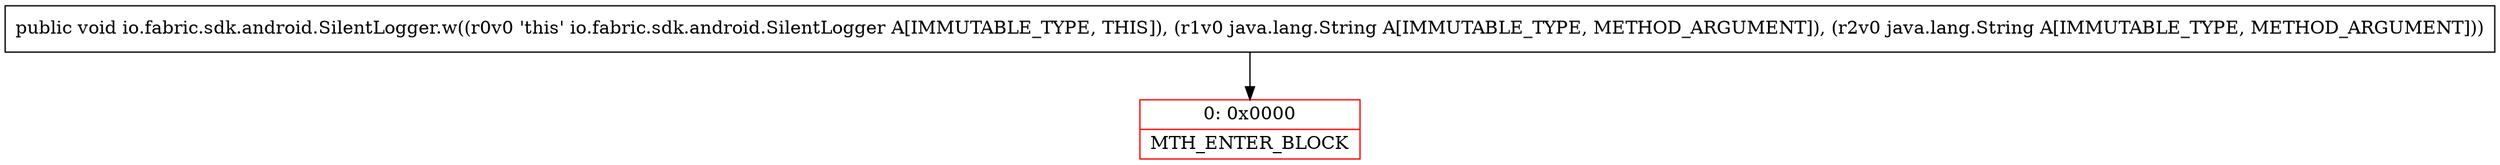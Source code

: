 digraph "CFG forio.fabric.sdk.android.SilentLogger.w(Ljava\/lang\/String;Ljava\/lang\/String;)V" {
subgraph cluster_Region_876423784 {
label = "R(0)";
node [shape=record,color=blue];
}
Node_0 [shape=record,color=red,label="{0\:\ 0x0000|MTH_ENTER_BLOCK\l}"];
MethodNode[shape=record,label="{public void io.fabric.sdk.android.SilentLogger.w((r0v0 'this' io.fabric.sdk.android.SilentLogger A[IMMUTABLE_TYPE, THIS]), (r1v0 java.lang.String A[IMMUTABLE_TYPE, METHOD_ARGUMENT]), (r2v0 java.lang.String A[IMMUTABLE_TYPE, METHOD_ARGUMENT])) }"];
MethodNode -> Node_0;
}

